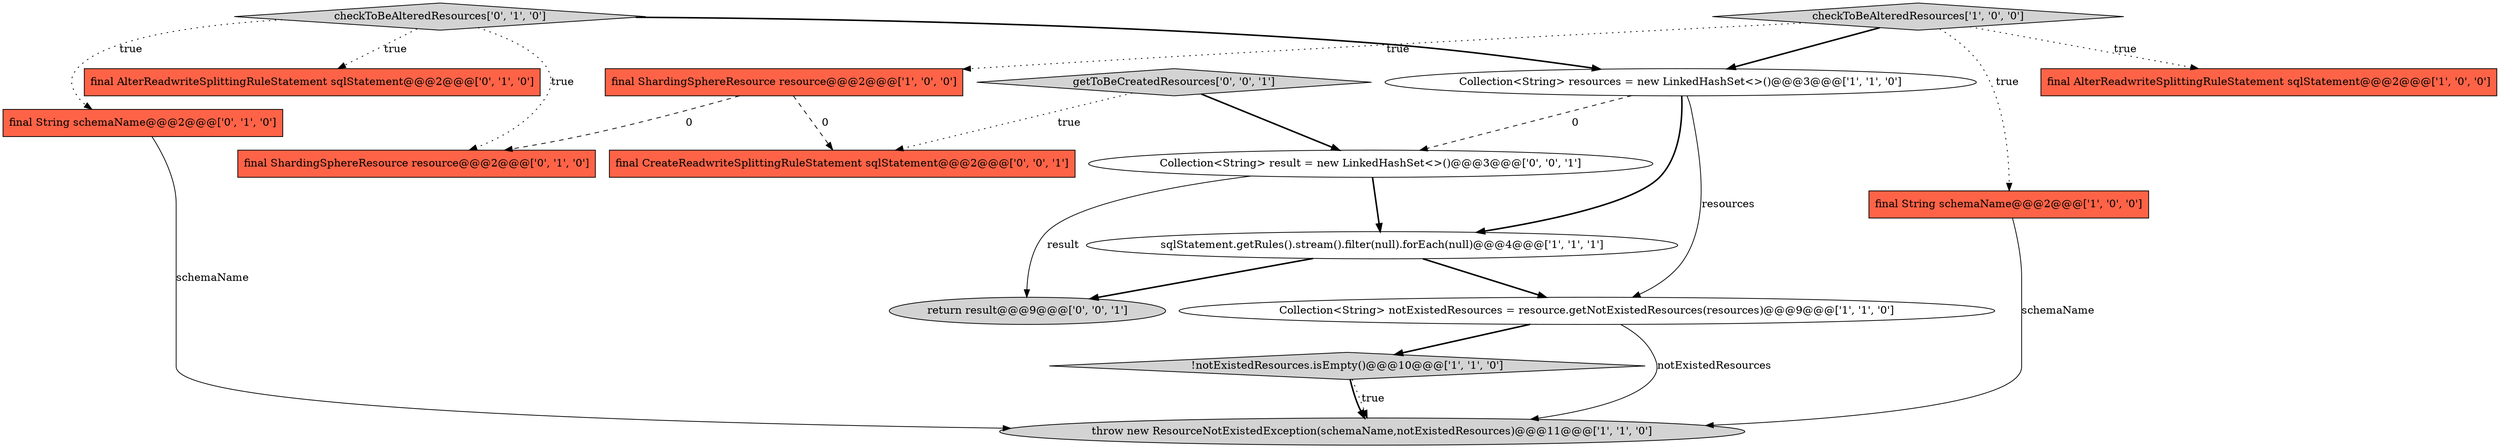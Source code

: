 digraph {
9 [style = filled, label = "final AlterReadwriteSplittingRuleStatement sqlStatement@@@2@@@['0', '1', '0']", fillcolor = tomato, shape = box image = "AAA0AAABBB2BBB"];
10 [style = filled, label = "checkToBeAlteredResources['0', '1', '0']", fillcolor = lightgray, shape = diamond image = "AAA0AAABBB2BBB"];
11 [style = filled, label = "final String schemaName@@@2@@@['0', '1', '0']", fillcolor = tomato, shape = box image = "AAA0AAABBB2BBB"];
8 [style = filled, label = "checkToBeAlteredResources['1', '0', '0']", fillcolor = lightgray, shape = diamond image = "AAA0AAABBB1BBB"];
12 [style = filled, label = "final ShardingSphereResource resource@@@2@@@['0', '1', '0']", fillcolor = tomato, shape = box image = "AAA1AAABBB2BBB"];
5 [style = filled, label = "!notExistedResources.isEmpty()@@@10@@@['1', '1', '0']", fillcolor = lightgray, shape = diamond image = "AAA0AAABBB1BBB"];
13 [style = filled, label = "final CreateReadwriteSplittingRuleStatement sqlStatement@@@2@@@['0', '0', '1']", fillcolor = tomato, shape = box image = "AAA0AAABBB3BBB"];
2 [style = filled, label = "sqlStatement.getRules().stream().filter(null).forEach(null)@@@4@@@['1', '1', '1']", fillcolor = white, shape = ellipse image = "AAA0AAABBB1BBB"];
7 [style = filled, label = "Collection<String> notExistedResources = resource.getNotExistedResources(resources)@@@9@@@['1', '1', '0']", fillcolor = white, shape = ellipse image = "AAA0AAABBB1BBB"];
3 [style = filled, label = "Collection<String> resources = new LinkedHashSet<>()@@@3@@@['1', '1', '0']", fillcolor = white, shape = ellipse image = "AAA0AAABBB1BBB"];
6 [style = filled, label = "final ShardingSphereResource resource@@@2@@@['1', '0', '0']", fillcolor = tomato, shape = box image = "AAA1AAABBB1BBB"];
0 [style = filled, label = "throw new ResourceNotExistedException(schemaName,notExistedResources)@@@11@@@['1', '1', '0']", fillcolor = lightgray, shape = ellipse image = "AAA0AAABBB1BBB"];
1 [style = filled, label = "final String schemaName@@@2@@@['1', '0', '0']", fillcolor = tomato, shape = box image = "AAA0AAABBB1BBB"];
4 [style = filled, label = "final AlterReadwriteSplittingRuleStatement sqlStatement@@@2@@@['1', '0', '0']", fillcolor = tomato, shape = box image = "AAA0AAABBB1BBB"];
15 [style = filled, label = "Collection<String> result = new LinkedHashSet<>()@@@3@@@['0', '0', '1']", fillcolor = white, shape = ellipse image = "AAA0AAABBB3BBB"];
16 [style = filled, label = "getToBeCreatedResources['0', '0', '1']", fillcolor = lightgray, shape = diamond image = "AAA0AAABBB3BBB"];
14 [style = filled, label = "return result@@@9@@@['0', '0', '1']", fillcolor = lightgray, shape = ellipse image = "AAA0AAABBB3BBB"];
16->15 [style = bold, label=""];
15->2 [style = bold, label=""];
10->12 [style = dotted, label="true"];
16->13 [style = dotted, label="true"];
7->0 [style = solid, label="notExistedResources"];
8->3 [style = bold, label=""];
15->14 [style = solid, label="result"];
10->3 [style = bold, label=""];
5->0 [style = dotted, label="true"];
11->0 [style = solid, label="schemaName"];
10->9 [style = dotted, label="true"];
3->7 [style = solid, label="resources"];
8->4 [style = dotted, label="true"];
6->12 [style = dashed, label="0"];
8->1 [style = dotted, label="true"];
7->5 [style = bold, label=""];
8->6 [style = dotted, label="true"];
6->13 [style = dashed, label="0"];
3->2 [style = bold, label=""];
5->0 [style = bold, label=""];
10->11 [style = dotted, label="true"];
2->14 [style = bold, label=""];
3->15 [style = dashed, label="0"];
2->7 [style = bold, label=""];
1->0 [style = solid, label="schemaName"];
}
